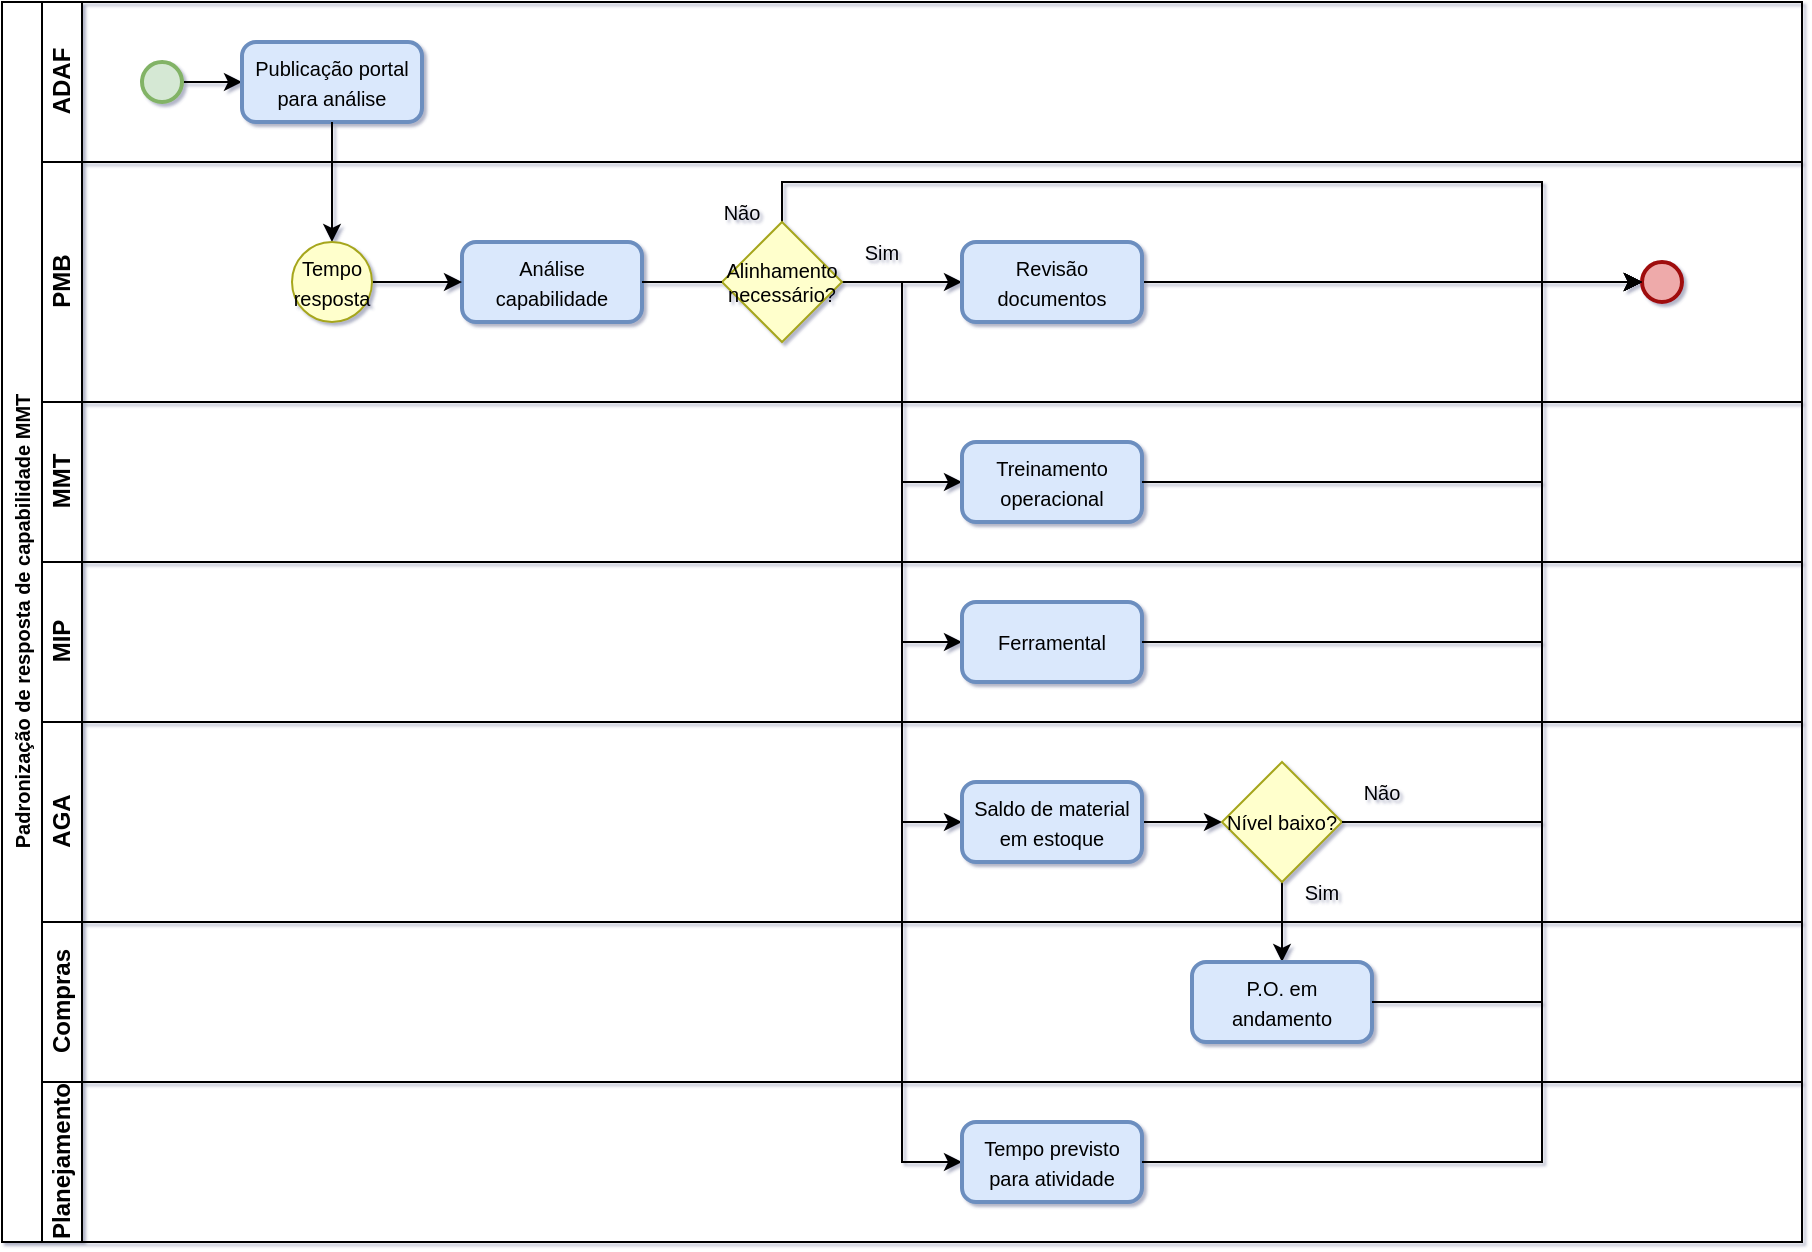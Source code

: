 <mxfile version="20.6.0" type="github">
  <diagram id="IMoWFRzWkRb1YAJqIgc9" name="Page-1">
    <mxGraphModel dx="1615" dy="834" grid="1" gridSize="10" guides="1" tooltips="1" connect="1" arrows="1" fold="1" page="1" pageScale="1" pageWidth="1169" pageHeight="827" math="0" shadow="1">
      <root>
        <mxCell id="0" />
        <mxCell id="1" parent="0" />
        <mxCell id="REOEvnUnP1cKmhOiyPTP-1" value="Padronização de resposta de capabilidade MMT" style="swimlane;childLayout=stackLayout;resizeParent=1;resizeParentMax=0;horizontal=0;startSize=20;horizontalStack=0;html=1;rounded=0;fontSize=10;" parent="1" vertex="1">
          <mxGeometry x="30" y="20" width="900" height="620" as="geometry">
            <mxRectangle x="110" y="90" width="40" height="60" as="alternateBounds" />
          </mxGeometry>
        </mxCell>
        <mxCell id="REOEvnUnP1cKmhOiyPTP-2" value="ADAF" style="swimlane;startSize=20;horizontal=0;html=1;rounded=0;" parent="REOEvnUnP1cKmhOiyPTP-1" vertex="1">
          <mxGeometry x="20" width="880" height="80" as="geometry">
            <mxRectangle x="20" width="650" height="30" as="alternateBounds" />
          </mxGeometry>
        </mxCell>
        <mxCell id="REOEvnUnP1cKmhOiyPTP-8" style="edgeStyle=orthogonalEdgeStyle;rounded=0;orthogonalLoop=1;jettySize=auto;html=1;exitX=1;exitY=0.5;exitDx=0;exitDy=0;exitPerimeter=0;entryX=0;entryY=0.5;entryDx=0;entryDy=0;" parent="REOEvnUnP1cKmhOiyPTP-2" source="REOEvnUnP1cKmhOiyPTP-5" target="REOEvnUnP1cKmhOiyPTP-7" edge="1">
          <mxGeometry relative="1" as="geometry" />
        </mxCell>
        <mxCell id="REOEvnUnP1cKmhOiyPTP-5" value="" style="strokeWidth=2;html=1;shape=mxgraph.flowchart.start_2;whiteSpace=wrap;fillColor=#d5e8d4;strokeColor=#82b366;" parent="REOEvnUnP1cKmhOiyPTP-2" vertex="1">
          <mxGeometry x="50" y="30" width="20" height="20" as="geometry" />
        </mxCell>
        <mxCell id="REOEvnUnP1cKmhOiyPTP-7" value="&lt;span style=&quot;font-size: 10px;&quot;&gt;Publicação portal para análise&lt;br&gt;&lt;/span&gt;" style="rounded=1;whiteSpace=wrap;html=1;absoluteArcSize=1;arcSize=14;strokeWidth=2;fillColor=#dae8fc;strokeColor=#6c8ebf;" parent="REOEvnUnP1cKmhOiyPTP-2" vertex="1">
          <mxGeometry x="100" y="20" width="90" height="40" as="geometry" />
        </mxCell>
        <mxCell id="v3_SV2aUN1-4RCRF9CUd-12" style="edgeStyle=orthogonalEdgeStyle;rounded=0;orthogonalLoop=1;jettySize=auto;html=1;exitX=1;exitY=0.5;exitDx=0;exitDy=0;entryX=0;entryY=0.5;entryDx=0;entryDy=0;fontSize=10;" edge="1" parent="REOEvnUnP1cKmhOiyPTP-1" source="v3_SV2aUN1-4RCRF9CUd-10" target="3ngB4kAbQusvfdiSP5Xu-18">
          <mxGeometry relative="1" as="geometry" />
        </mxCell>
        <mxCell id="v3_SV2aUN1-4RCRF9CUd-13" style="edgeStyle=orthogonalEdgeStyle;rounded=0;orthogonalLoop=1;jettySize=auto;html=1;exitX=1;exitY=0.5;exitDx=0;exitDy=0;entryX=0;entryY=0.5;entryDx=0;entryDy=0;fontSize=10;" edge="1" parent="REOEvnUnP1cKmhOiyPTP-1" source="v3_SV2aUN1-4RCRF9CUd-10" target="3ngB4kAbQusvfdiSP5Xu-21">
          <mxGeometry relative="1" as="geometry" />
        </mxCell>
        <mxCell id="v3_SV2aUN1-4RCRF9CUd-14" style="edgeStyle=orthogonalEdgeStyle;rounded=0;orthogonalLoop=1;jettySize=auto;html=1;exitX=1;exitY=0.5;exitDx=0;exitDy=0;entryX=0;entryY=0.5;entryDx=0;entryDy=0;fontSize=10;" edge="1" parent="REOEvnUnP1cKmhOiyPTP-1" source="v3_SV2aUN1-4RCRF9CUd-10" target="3ngB4kAbQusvfdiSP5Xu-22">
          <mxGeometry relative="1" as="geometry" />
        </mxCell>
        <mxCell id="v3_SV2aUN1-4RCRF9CUd-16" style="edgeStyle=orthogonalEdgeStyle;rounded=0;orthogonalLoop=1;jettySize=auto;html=1;exitX=1;exitY=0.5;exitDx=0;exitDy=0;entryX=0;entryY=0.5;entryDx=0;entryDy=0;fontSize=10;" edge="1" parent="REOEvnUnP1cKmhOiyPTP-1" source="v3_SV2aUN1-4RCRF9CUd-10" target="3ngB4kAbQusvfdiSP5Xu-31">
          <mxGeometry relative="1" as="geometry" />
        </mxCell>
        <mxCell id="v3_SV2aUN1-4RCRF9CUd-7" style="edgeStyle=orthogonalEdgeStyle;rounded=0;orthogonalLoop=1;jettySize=auto;html=1;exitX=0.5;exitY=1;exitDx=0;exitDy=0;entryX=0.5;entryY=0;entryDx=0;entryDy=0;fontSize=10;" edge="1" parent="REOEvnUnP1cKmhOiyPTP-1" source="REOEvnUnP1cKmhOiyPTP-7" target="v3_SV2aUN1-4RCRF9CUd-1">
          <mxGeometry relative="1" as="geometry" />
        </mxCell>
        <mxCell id="v3_SV2aUN1-4RCRF9CUd-19" style="edgeStyle=orthogonalEdgeStyle;rounded=0;orthogonalLoop=1;jettySize=auto;html=1;exitX=0.5;exitY=1;exitDx=0;exitDy=0;entryX=0.5;entryY=0;entryDx=0;entryDy=0;fontSize=10;" edge="1" parent="REOEvnUnP1cKmhOiyPTP-1" source="v3_SV2aUN1-4RCRF9CUd-18" target="3ngB4kAbQusvfdiSP5Xu-24">
          <mxGeometry relative="1" as="geometry" />
        </mxCell>
        <mxCell id="REOEvnUnP1cKmhOiyPTP-3" value="PMB" style="swimlane;startSize=20;horizontal=0;html=1;rounded=0;" parent="REOEvnUnP1cKmhOiyPTP-1" vertex="1">
          <mxGeometry x="20" y="80" width="880" height="120" as="geometry">
            <mxRectangle x="20" y="80" width="880" height="30" as="alternateBounds" />
          </mxGeometry>
        </mxCell>
        <mxCell id="v3_SV2aUN1-4RCRF9CUd-9" style="edgeStyle=orthogonalEdgeStyle;rounded=0;orthogonalLoop=1;jettySize=auto;html=1;exitX=1;exitY=0.5;exitDx=0;exitDy=0;entryX=0;entryY=0.5;entryDx=0;entryDy=0;fontSize=10;startArrow=none;" edge="1" parent="REOEvnUnP1cKmhOiyPTP-3" source="v3_SV2aUN1-4RCRF9CUd-10" target="3ngB4kAbQusvfdiSP5Xu-16">
          <mxGeometry relative="1" as="geometry" />
        </mxCell>
        <mxCell id="REOEvnUnP1cKmhOiyPTP-9" value="&lt;font style=&quot;font-size: 10px;&quot;&gt;Análise capabilidade&lt;/font&gt;" style="rounded=1;whiteSpace=wrap;html=1;absoluteArcSize=1;arcSize=14;strokeWidth=2;fillColor=#dae8fc;strokeColor=#6c8ebf;" parent="REOEvnUnP1cKmhOiyPTP-3" vertex="1">
          <mxGeometry x="210" y="40" width="90" height="40" as="geometry" />
        </mxCell>
        <mxCell id="v3_SV2aUN1-4RCRF9CUd-22" style="edgeStyle=orthogonalEdgeStyle;rounded=0;orthogonalLoop=1;jettySize=auto;html=1;exitX=1;exitY=0.5;exitDx=0;exitDy=0;entryX=0;entryY=0.5;entryDx=0;entryDy=0;entryPerimeter=0;fontSize=10;" edge="1" parent="REOEvnUnP1cKmhOiyPTP-3" source="3ngB4kAbQusvfdiSP5Xu-16" target="v3_SV2aUN1-4RCRF9CUd-21">
          <mxGeometry relative="1" as="geometry" />
        </mxCell>
        <mxCell id="3ngB4kAbQusvfdiSP5Xu-16" value="&lt;font style=&quot;font-size: 10px;&quot;&gt;Revisão documentos&lt;/font&gt;" style="rounded=1;whiteSpace=wrap;html=1;absoluteArcSize=1;arcSize=14;strokeWidth=2;fillColor=#dae8fc;strokeColor=#6c8ebf;" parent="REOEvnUnP1cKmhOiyPTP-3" vertex="1">
          <mxGeometry x="460" y="40" width="90" height="40" as="geometry" />
        </mxCell>
        <mxCell id="v3_SV2aUN1-4RCRF9CUd-8" style="edgeStyle=orthogonalEdgeStyle;rounded=0;orthogonalLoop=1;jettySize=auto;html=1;exitX=1;exitY=0.5;exitDx=0;exitDy=0;entryX=0;entryY=0.5;entryDx=0;entryDy=0;fontSize=10;" edge="1" parent="REOEvnUnP1cKmhOiyPTP-3" source="v3_SV2aUN1-4RCRF9CUd-1" target="REOEvnUnP1cKmhOiyPTP-9">
          <mxGeometry relative="1" as="geometry" />
        </mxCell>
        <mxCell id="v3_SV2aUN1-4RCRF9CUd-1" value="&lt;font style=&quot;font-size: 10px;&quot;&gt;Tempo resposta&lt;/font&gt;" style="ellipse;whiteSpace=wrap;html=1;aspect=fixed;fillColor=#ffffcc;strokeColor=#a6a61d;" vertex="1" parent="REOEvnUnP1cKmhOiyPTP-3">
          <mxGeometry x="125" y="40" width="40" height="40" as="geometry" />
        </mxCell>
        <mxCell id="v3_SV2aUN1-4RCRF9CUd-44" style="edgeStyle=orthogonalEdgeStyle;rounded=0;orthogonalLoop=1;jettySize=auto;html=1;exitX=0.5;exitY=0;exitDx=0;exitDy=0;fontSize=10;entryX=0;entryY=0.5;entryDx=0;entryDy=0;entryPerimeter=0;" edge="1" parent="REOEvnUnP1cKmhOiyPTP-3" source="v3_SV2aUN1-4RCRF9CUd-10" target="v3_SV2aUN1-4RCRF9CUd-21">
          <mxGeometry relative="1" as="geometry">
            <mxPoint x="770" y="40" as="targetPoint" />
            <Array as="points">
              <mxPoint x="370" y="10" />
              <mxPoint x="750" y="10" />
              <mxPoint x="750" y="60" />
            </Array>
          </mxGeometry>
        </mxCell>
        <mxCell id="v3_SV2aUN1-4RCRF9CUd-10" value="Alinhamento necessário?" style="rhombus;whiteSpace=wrap;html=1;strokeColor=#a6a61d;fontSize=10;fillColor=#ffffcc;" vertex="1" parent="REOEvnUnP1cKmhOiyPTP-3">
          <mxGeometry x="340" y="30" width="60" height="60" as="geometry" />
        </mxCell>
        <mxCell id="v3_SV2aUN1-4RCRF9CUd-11" value="" style="edgeStyle=orthogonalEdgeStyle;rounded=0;orthogonalLoop=1;jettySize=auto;html=1;exitX=1;exitY=0.5;exitDx=0;exitDy=0;entryX=0;entryY=0.5;entryDx=0;entryDy=0;fontSize=10;endArrow=none;" edge="1" parent="REOEvnUnP1cKmhOiyPTP-3" source="REOEvnUnP1cKmhOiyPTP-9" target="v3_SV2aUN1-4RCRF9CUd-10">
          <mxGeometry relative="1" as="geometry">
            <mxPoint x="350" y="204" as="sourcePoint" />
            <mxPoint x="540" y="204" as="targetPoint" />
          </mxGeometry>
        </mxCell>
        <mxCell id="v3_SV2aUN1-4RCRF9CUd-17" value="Sim" style="text;html=1;strokeColor=none;fillColor=none;align=center;verticalAlign=middle;whiteSpace=wrap;rounded=0;fontSize=10;" vertex="1" parent="REOEvnUnP1cKmhOiyPTP-3">
          <mxGeometry x="390" y="30" width="60" height="30" as="geometry" />
        </mxCell>
        <mxCell id="v3_SV2aUN1-4RCRF9CUd-21" value="" style="strokeWidth=2;html=1;shape=mxgraph.flowchart.start_2;whiteSpace=wrap;fillColor=#eeaaaa;strokeColor=#9f0d0d;" vertex="1" parent="REOEvnUnP1cKmhOiyPTP-3">
          <mxGeometry x="800" y="50" width="20" height="20" as="geometry" />
        </mxCell>
        <mxCell id="v3_SV2aUN1-4RCRF9CUd-45" value="Não" style="text;html=1;strokeColor=none;fillColor=none;align=center;verticalAlign=middle;whiteSpace=wrap;rounded=0;fontSize=10;" vertex="1" parent="REOEvnUnP1cKmhOiyPTP-3">
          <mxGeometry x="320" y="10" width="60" height="30" as="geometry" />
        </mxCell>
        <mxCell id="REOEvnUnP1cKmhOiyPTP-4" value="MMT" style="swimlane;startSize=20;horizontal=0;html=1;rounded=0;" parent="REOEvnUnP1cKmhOiyPTP-1" vertex="1">
          <mxGeometry x="20" y="200" width="880" height="80" as="geometry">
            <mxRectangle x="20" y="200" width="880" height="30" as="alternateBounds" />
          </mxGeometry>
        </mxCell>
        <mxCell id="3ngB4kAbQusvfdiSP5Xu-18" value="&lt;font style=&quot;font-size: 10px;&quot;&gt;Treinamento operacional&lt;/font&gt;" style="rounded=1;whiteSpace=wrap;html=1;absoluteArcSize=1;arcSize=14;strokeWidth=2;fillColor=#dae8fc;strokeColor=#6c8ebf;" parent="REOEvnUnP1cKmhOiyPTP-4" vertex="1">
          <mxGeometry x="460" y="20" width="90" height="40" as="geometry" />
        </mxCell>
        <mxCell id="3ngB4kAbQusvfdiSP5Xu-5" value="MIP" style="swimlane;startSize=20;horizontal=0;html=1;rounded=0;" parent="REOEvnUnP1cKmhOiyPTP-1" vertex="1">
          <mxGeometry x="20" y="280" width="880" height="80" as="geometry">
            <mxRectangle x="20" y="330" width="780" height="30" as="alternateBounds" />
          </mxGeometry>
        </mxCell>
        <mxCell id="3ngB4kAbQusvfdiSP5Xu-21" value="&lt;font style=&quot;font-size: 10px;&quot;&gt;Ferramental&lt;/font&gt;" style="rounded=1;whiteSpace=wrap;html=1;absoluteArcSize=1;arcSize=14;strokeWidth=2;fillColor=#dae8fc;strokeColor=#6c8ebf;" parent="3ngB4kAbQusvfdiSP5Xu-5" vertex="1">
          <mxGeometry x="460" y="20" width="90" height="40" as="geometry" />
        </mxCell>
        <mxCell id="3ngB4kAbQusvfdiSP5Xu-11" value="AGA" style="swimlane;startSize=20;horizontal=0;html=1;rounded=0;" parent="REOEvnUnP1cKmhOiyPTP-1" vertex="1">
          <mxGeometry x="20" y="360" width="880" height="100" as="geometry">
            <mxRectangle x="20" y="360" width="780" height="30" as="alternateBounds" />
          </mxGeometry>
        </mxCell>
        <mxCell id="v3_SV2aUN1-4RCRF9CUd-20" style="edgeStyle=orthogonalEdgeStyle;rounded=0;orthogonalLoop=1;jettySize=auto;html=1;exitX=1;exitY=0.5;exitDx=0;exitDy=0;entryX=0;entryY=0.5;entryDx=0;entryDy=0;fontSize=10;" edge="1" parent="3ngB4kAbQusvfdiSP5Xu-11" source="3ngB4kAbQusvfdiSP5Xu-22" target="v3_SV2aUN1-4RCRF9CUd-18">
          <mxGeometry relative="1" as="geometry">
            <mxPoint x="590" y="50" as="targetPoint" />
          </mxGeometry>
        </mxCell>
        <mxCell id="3ngB4kAbQusvfdiSP5Xu-22" value="&lt;font style=&quot;font-size: 10px;&quot;&gt;Saldo de material em estoque&lt;/font&gt;" style="rounded=1;whiteSpace=wrap;html=1;absoluteArcSize=1;arcSize=14;strokeWidth=2;fillColor=#dae8fc;strokeColor=#6c8ebf;" parent="3ngB4kAbQusvfdiSP5Xu-11" vertex="1">
          <mxGeometry x="460" y="30" width="90" height="40" as="geometry" />
        </mxCell>
        <mxCell id="v3_SV2aUN1-4RCRF9CUd-18" value="Nível baixo?" style="rhombus;whiteSpace=wrap;html=1;strokeColor=#a6a61d;fontSize=10;fillColor=#ffffcc;" vertex="1" parent="3ngB4kAbQusvfdiSP5Xu-11">
          <mxGeometry x="590" y="20" width="60" height="60" as="geometry" />
        </mxCell>
        <mxCell id="v3_SV2aUN1-4RCRF9CUd-46" value="Não" style="text;html=1;strokeColor=none;fillColor=none;align=center;verticalAlign=middle;whiteSpace=wrap;rounded=0;fontSize=10;" vertex="1" parent="3ngB4kAbQusvfdiSP5Xu-11">
          <mxGeometry x="640" y="20" width="60" height="30" as="geometry" />
        </mxCell>
        <mxCell id="v3_SV2aUN1-4RCRF9CUd-47" value="Sim" style="text;html=1;strokeColor=none;fillColor=none;align=center;verticalAlign=middle;whiteSpace=wrap;rounded=0;fontSize=10;" vertex="1" parent="3ngB4kAbQusvfdiSP5Xu-11">
          <mxGeometry x="610" y="70" width="60" height="30" as="geometry" />
        </mxCell>
        <mxCell id="3ngB4kAbQusvfdiSP5Xu-23" value="Compras" style="swimlane;startSize=20;horizontal=0;html=1;rounded=0;" parent="REOEvnUnP1cKmhOiyPTP-1" vertex="1">
          <mxGeometry x="20" y="460" width="880" height="80" as="geometry">
            <mxRectangle x="20" y="30" width="650" height="30" as="alternateBounds" />
          </mxGeometry>
        </mxCell>
        <mxCell id="3ngB4kAbQusvfdiSP5Xu-24" value="&lt;span style=&quot;font-size: 10px;&quot;&gt;P.O. em andamento&lt;/span&gt;" style="rounded=1;whiteSpace=wrap;html=1;absoluteArcSize=1;arcSize=14;strokeWidth=2;fillColor=#dae8fc;strokeColor=#6c8ebf;" parent="3ngB4kAbQusvfdiSP5Xu-23" vertex="1">
          <mxGeometry x="575" y="20" width="90" height="40" as="geometry" />
        </mxCell>
        <mxCell id="3ngB4kAbQusvfdiSP5Xu-30" value="Planejamento" style="swimlane;startSize=20;horizontal=0;html=1;rounded=0;" parent="REOEvnUnP1cKmhOiyPTP-1" vertex="1">
          <mxGeometry x="20" y="540" width="880" height="80" as="geometry">
            <mxRectangle x="20" y="360" width="780" height="30" as="alternateBounds" />
          </mxGeometry>
        </mxCell>
        <mxCell id="3ngB4kAbQusvfdiSP5Xu-31" value="&lt;span style=&quot;font-size: 10px;&quot;&gt;Tempo previsto para atividade&lt;/span&gt;" style="rounded=1;whiteSpace=wrap;html=1;absoluteArcSize=1;arcSize=14;strokeWidth=2;fillColor=#dae8fc;strokeColor=#6c8ebf;" parent="3ngB4kAbQusvfdiSP5Xu-30" vertex="1">
          <mxGeometry x="460" y="20" width="90" height="40" as="geometry" />
        </mxCell>
        <mxCell id="v3_SV2aUN1-4RCRF9CUd-25" style="edgeStyle=orthogonalEdgeStyle;rounded=0;orthogonalLoop=1;jettySize=auto;html=1;exitX=1;exitY=0.5;exitDx=0;exitDy=0;entryX=0;entryY=0.5;entryDx=0;entryDy=0;entryPerimeter=0;fontSize=10;" edge="1" parent="REOEvnUnP1cKmhOiyPTP-1" source="3ngB4kAbQusvfdiSP5Xu-18" target="v3_SV2aUN1-4RCRF9CUd-21">
          <mxGeometry relative="1" as="geometry">
            <Array as="points">
              <mxPoint x="770" y="240" />
              <mxPoint x="770" y="140" />
            </Array>
          </mxGeometry>
        </mxCell>
        <mxCell id="v3_SV2aUN1-4RCRF9CUd-32" style="edgeStyle=orthogonalEdgeStyle;rounded=0;orthogonalLoop=1;jettySize=auto;html=1;exitX=1;exitY=0.5;exitDx=0;exitDy=0;entryX=0;entryY=0.5;entryDx=0;entryDy=0;entryPerimeter=0;fontSize=10;" edge="1" parent="REOEvnUnP1cKmhOiyPTP-1" source="3ngB4kAbQusvfdiSP5Xu-21" target="v3_SV2aUN1-4RCRF9CUd-21">
          <mxGeometry relative="1" as="geometry">
            <Array as="points">
              <mxPoint x="770" y="320" />
              <mxPoint x="770" y="140" />
            </Array>
          </mxGeometry>
        </mxCell>
        <mxCell id="v3_SV2aUN1-4RCRF9CUd-38" style="edgeStyle=orthogonalEdgeStyle;rounded=0;orthogonalLoop=1;jettySize=auto;html=1;exitX=1;exitY=0.5;exitDx=0;exitDy=0;fontSize=10;entryX=0;entryY=0.5;entryDx=0;entryDy=0;entryPerimeter=0;" edge="1" parent="REOEvnUnP1cKmhOiyPTP-1" source="v3_SV2aUN1-4RCRF9CUd-18" target="v3_SV2aUN1-4RCRF9CUd-21">
          <mxGeometry relative="1" as="geometry">
            <mxPoint x="700" y="400" as="targetPoint" />
            <Array as="points">
              <mxPoint x="770" y="410" />
              <mxPoint x="770" y="140" />
            </Array>
          </mxGeometry>
        </mxCell>
        <mxCell id="v3_SV2aUN1-4RCRF9CUd-40" style="edgeStyle=orthogonalEdgeStyle;rounded=0;orthogonalLoop=1;jettySize=auto;html=1;exitX=1;exitY=0.5;exitDx=0;exitDy=0;fontSize=10;entryX=0;entryY=0.5;entryDx=0;entryDy=0;entryPerimeter=0;" edge="1" parent="REOEvnUnP1cKmhOiyPTP-1" source="3ngB4kAbQusvfdiSP5Xu-24" target="v3_SV2aUN1-4RCRF9CUd-21">
          <mxGeometry relative="1" as="geometry">
            <mxPoint x="830" y="180" as="targetPoint" />
            <Array as="points">
              <mxPoint x="770" y="500" />
              <mxPoint x="770" y="140" />
            </Array>
          </mxGeometry>
        </mxCell>
        <mxCell id="v3_SV2aUN1-4RCRF9CUd-42" style="edgeStyle=orthogonalEdgeStyle;rounded=0;orthogonalLoop=1;jettySize=auto;html=1;exitX=1;exitY=0.5;exitDx=0;exitDy=0;fontSize=10;entryX=0;entryY=0.5;entryDx=0;entryDy=0;entryPerimeter=0;" edge="1" parent="REOEvnUnP1cKmhOiyPTP-1" source="3ngB4kAbQusvfdiSP5Xu-31" target="v3_SV2aUN1-4RCRF9CUd-21">
          <mxGeometry relative="1" as="geometry">
            <mxPoint x="820" y="170" as="targetPoint" />
            <Array as="points">
              <mxPoint x="770" y="580" />
              <mxPoint x="770" y="140" />
            </Array>
          </mxGeometry>
        </mxCell>
      </root>
    </mxGraphModel>
  </diagram>
</mxfile>
